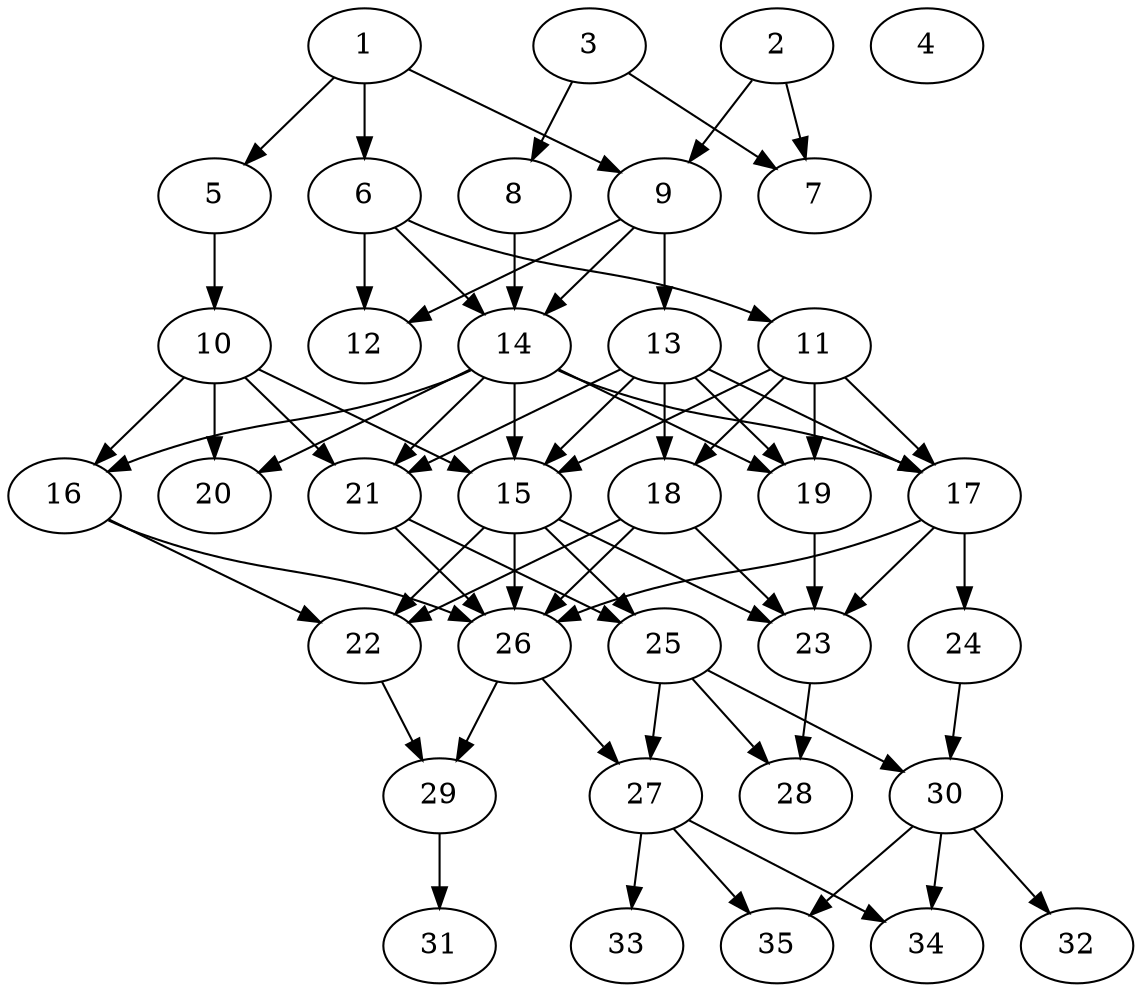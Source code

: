 // DAG automatically generated by daggen at Tue Aug  6 16:28:02 2019
// ./daggen --dot -n 35 --ccr 0.5 --fat 0.5 --regular 0.5 --density 0.7 --mindata 5242880 --maxdata 52428800 
digraph G {
  1 [size="73715712", alpha="0.08", expect_size="36857856"] 
  1 -> 5 [size ="36857856"]
  1 -> 6 [size ="36857856"]
  1 -> 9 [size ="36857856"]
  2 [size="57376768", alpha="0.09", expect_size="28688384"] 
  2 -> 7 [size ="28688384"]
  2 -> 9 [size ="28688384"]
  3 [size="74973184", alpha="0.16", expect_size="37486592"] 
  3 -> 7 [size ="37486592"]
  3 -> 8 [size ="37486592"]
  4 [size="58748928", alpha="0.02", expect_size="29374464"] 
  5 [size="57755648", alpha="0.06", expect_size="28877824"] 
  5 -> 10 [size ="28877824"]
  6 [size="46915584", alpha="0.03", expect_size="23457792"] 
  6 -> 11 [size ="23457792"]
  6 -> 12 [size ="23457792"]
  6 -> 14 [size ="23457792"]
  7 [size="42999808", alpha="0.15", expect_size="21499904"] 
  8 [size="74735616", alpha="0.00", expect_size="37367808"] 
  8 -> 14 [size ="37367808"]
  9 [size="22978560", alpha="0.13", expect_size="11489280"] 
  9 -> 12 [size ="11489280"]
  9 -> 13 [size ="11489280"]
  9 -> 14 [size ="11489280"]
  10 [size="17725440", alpha="0.02", expect_size="8862720"] 
  10 -> 15 [size ="8862720"]
  10 -> 16 [size ="8862720"]
  10 -> 20 [size ="8862720"]
  10 -> 21 [size ="8862720"]
  11 [size="84185088", alpha="0.20", expect_size="42092544"] 
  11 -> 15 [size ="42092544"]
  11 -> 17 [size ="42092544"]
  11 -> 18 [size ="42092544"]
  11 -> 19 [size ="42092544"]
  12 [size="29304832", alpha="0.04", expect_size="14652416"] 
  13 [size="73048064", alpha="0.05", expect_size="36524032"] 
  13 -> 15 [size ="36524032"]
  13 -> 17 [size ="36524032"]
  13 -> 18 [size ="36524032"]
  13 -> 19 [size ="36524032"]
  13 -> 21 [size ="36524032"]
  14 [size="53848064", alpha="0.04", expect_size="26924032"] 
  14 -> 15 [size ="26924032"]
  14 -> 16 [size ="26924032"]
  14 -> 17 [size ="26924032"]
  14 -> 19 [size ="26924032"]
  14 -> 20 [size ="26924032"]
  14 -> 21 [size ="26924032"]
  15 [size="61298688", alpha="0.07", expect_size="30649344"] 
  15 -> 22 [size ="30649344"]
  15 -> 23 [size ="30649344"]
  15 -> 25 [size ="30649344"]
  15 -> 26 [size ="30649344"]
  16 [size="87474176", alpha="0.11", expect_size="43737088"] 
  16 -> 22 [size ="43737088"]
  16 -> 26 [size ="43737088"]
  17 [size="103632896", alpha="0.17", expect_size="51816448"] 
  17 -> 23 [size ="51816448"]
  17 -> 24 [size ="51816448"]
  17 -> 26 [size ="51816448"]
  18 [size="82206720", alpha="0.04", expect_size="41103360"] 
  18 -> 22 [size ="41103360"]
  18 -> 23 [size ="41103360"]
  18 -> 26 [size ="41103360"]
  19 [size="83537920", alpha="0.01", expect_size="41768960"] 
  19 -> 23 [size ="41768960"]
  20 [size="52525056", alpha="0.10", expect_size="26262528"] 
  21 [size="62996480", alpha="0.12", expect_size="31498240"] 
  21 -> 25 [size ="31498240"]
  21 -> 26 [size ="31498240"]
  22 [size="62605312", alpha="0.04", expect_size="31302656"] 
  22 -> 29 [size ="31302656"]
  23 [size="83306496", alpha="0.10", expect_size="41653248"] 
  23 -> 28 [size ="41653248"]
  24 [size="13701120", alpha="0.06", expect_size="6850560"] 
  24 -> 30 [size ="6850560"]
  25 [size="34732032", alpha="0.12", expect_size="17366016"] 
  25 -> 27 [size ="17366016"]
  25 -> 28 [size ="17366016"]
  25 -> 30 [size ="17366016"]
  26 [size="66009088", alpha="0.06", expect_size="33004544"] 
  26 -> 27 [size ="33004544"]
  26 -> 29 [size ="33004544"]
  27 [size="22654976", alpha="0.06", expect_size="11327488"] 
  27 -> 33 [size ="11327488"]
  27 -> 34 [size ="11327488"]
  27 -> 35 [size ="11327488"]
  28 [size="103534592", alpha="0.01", expect_size="51767296"] 
  29 [size="26580992", alpha="0.17", expect_size="13290496"] 
  29 -> 31 [size ="13290496"]
  30 [size="31170560", alpha="0.16", expect_size="15585280"] 
  30 -> 32 [size ="15585280"]
  30 -> 34 [size ="15585280"]
  30 -> 35 [size ="15585280"]
  31 [size="77197312", alpha="0.10", expect_size="38598656"] 
  32 [size="39145472", alpha="0.08", expect_size="19572736"] 
  33 [size="58279936", alpha="0.19", expect_size="29139968"] 
  34 [size="104718336", alpha="0.20", expect_size="52359168"] 
  35 [size="37982208", alpha="0.11", expect_size="18991104"] 
}
